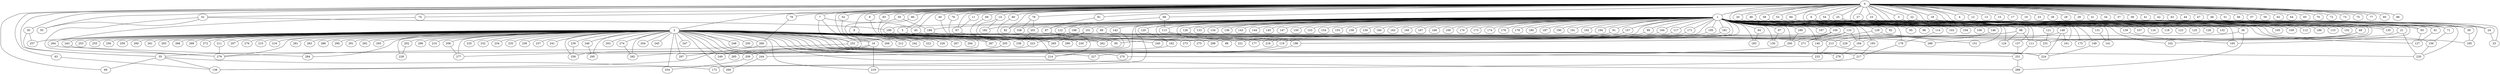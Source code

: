 
graph graphname {
    0 -- 1
0 -- 2
0 -- 3
0 -- 4
0 -- 5
0 -- 6
0 -- 7
0 -- 8
0 -- 9
0 -- 10
0 -- 11
0 -- 12
0 -- 13
0 -- 14
0 -- 15
0 -- 16
0 -- 17
0 -- 18
0 -- 19
0 -- 20
0 -- 21
0 -- 22
0 -- 23
0 -- 24
0 -- 25
0 -- 26
0 -- 27
0 -- 28
0 -- 29
0 -- 30
0 -- 31
0 -- 32
0 -- 33
0 -- 34
0 -- 35
0 -- 36
0 -- 37
0 -- 38
0 -- 39
0 -- 40
0 -- 41
0 -- 42
0 -- 43
0 -- 44
0 -- 45
0 -- 46
0 -- 47
0 -- 48
0 -- 49
0 -- 50
0 -- 51
0 -- 52
0 -- 53
0 -- 54
0 -- 55
0 -- 56
0 -- 57
0 -- 58
0 -- 59
0 -- 60
0 -- 61
0 -- 62
0 -- 63
0 -- 64
0 -- 65
0 -- 66
0 -- 67
0 -- 68
0 -- 69
0 -- 70
0 -- 71
0 -- 72
0 -- 73
0 -- 74
0 -- 75
0 -- 76
0 -- 77
0 -- 78
0 -- 79
0 -- 80
0 -- 81
0 -- 82
0 -- 83
0 -- 84
0 -- 85
0 -- 86
1 -- 87
1 -- 88
1 -- 89
1 -- 90
1 -- 91
1 -- 92
1 -- 93
1 -- 94
1 -- 95
1 -- 96
1 -- 97
1 -- 98
1 -- 99
1 -- 100
1 -- 101
1 -- 102
1 -- 103
1 -- 104
1 -- 105
1 -- 106
1 -- 107
1 -- 108
1 -- 109
1 -- 110
1 -- 111
1 -- 112
1 -- 113
1 -- 114
1 -- 115
1 -- 116
1 -- 117
1 -- 118
1 -- 119
1 -- 120
1 -- 121
1 -- 122
1 -- 123
1 -- 124
1 -- 125
1 -- 126
1 -- 127
1 -- 128
1 -- 129
1 -- 130
1 -- 131
1 -- 132
1 -- 133
1 -- 134
1 -- 135
1 -- 136
1 -- 137
1 -- 138
1 -- 139
1 -- 140
1 -- 141
1 -- 142
1 -- 143
1 -- 144
1 -- 145
1 -- 146
1 -- 147
1 -- 148
1 -- 149
1 -- 150
1 -- 151
1 -- 152
1 -- 153
1 -- 154
1 -- 155
1 -- 156
1 -- 157
1 -- 158
1 -- 159
1 -- 160
1 -- 161
1 -- 162
1 -- 163
1 -- 164
1 -- 165
1 -- 166
1 -- 167
1 -- 168
1 -- 169
1 -- 170
1 -- 171
1 -- 172
1 -- 173
1 -- 174
1 -- 175
1 -- 176
1 -- 177
1 -- 178
1 -- 179
1 -- 180
1 -- 181
1 -- 182
1 -- 183
1 -- 184
1 -- 185
1 -- 186
1 -- 187
1 -- 188
1 -- 189
1 -- 190
1 -- 191
1 -- 192
1 -- 193
1 -- 194
1 -- 195
1 -- 196
1 -- 197
1 -- 198
1 -- 199
1 -- 200
1 -- 201
1 -- 82
2 -- 202
2 -- 203
2 -- 204
2 -- 205
2 -- 206
2 -- 207
2 -- 208
2 -- 209
2 -- 210
2 -- 211
2 -- 212
2 -- 213
2 -- 214
2 -- 215
2 -- 216
2 -- 217
2 -- 218
2 -- 219
2 -- 220
2 -- 221
2 -- 222
2 -- 223
2 -- 224
2 -- 225
2 -- 226
2 -- 227
2 -- 228
2 -- 229
2 -- 230
2 -- 231
2 -- 232
2 -- 233
2 -- 234
2 -- 235
2 -- 236
2 -- 237
2 -- 238
2 -- 239
2 -- 240
2 -- 241
2 -- 242
2 -- 243
2 -- 244
2 -- 245
2 -- 246
2 -- 247
2 -- 248
2 -- 249
2 -- 250
2 -- 251
2 -- 252
2 -- 253
2 -- 254
2 -- 255
2 -- 256
2 -- 257
2 -- 258
2 -- 259
2 -- 260
2 -- 261
2 -- 262
2 -- 263
2 -- 264
2 -- 265
2 -- 266
2 -- 267
2 -- 268
2 -- 269
2 -- 270
2 -- 271
2 -- 272
2 -- 273
2 -- 274
2 -- 275
2 -- 276
2 -- 277
2 -- 278
2 -- 279
2 -- 280
2 -- 281
2 -- 282
2 -- 283
2 -- 284
2 -- 285
2 -- 286
2 -- 287
2 -- 288
2 -- 289
2 -- 290
2 -- 291
2 -- 292
2 -- 293
2 -- 294
2 -- 295
2 -- 296
2 -- 297
2 -- 298
2 -- 299
2 -- 90
2 -- 16
3 -- 220
5 -- 214
5 -- 287
6 -- 61
6 -- 49
7 -- 138
7 -- 252
7 -- 45
8 -- 222
8 -- 242
9 -- 226
10 -- 93
11 -- 67
14 -- 182
14 -- 214
16 -- 35
16 -- 209
16 -- 219
18 -- 185
18 -- 24
20 -- 105
21 -- 220
21 -- 231
22 -- 39
24 -- 33
25 -- 71
25 -- 135
27 -- 165
30 -- 257
30 -- 35
32 -- 55
32 -- 199
32 -- 279
35 -- 69
35 -- 172
35 -- 138
36 -- 184
36 -- 289
39 -- 185
40 -- 265
45 -- 88
46 -- 109
49 -- 288
49 -- 102
50 -- 188
50 -- 212
52 -- 206
53 -- 115
53 -- 186
54 -- 111
54 -- 61
54 -- 175
58 -- 112
60 -- 262
61 -- 127
63 -- 138
66 -- 230
67 -- 230
68 -- 122
68 -- 113
71 -- 156
74 -- 264
76 -- 265
78 -- 108
78 -- 201
79 -- 280
80 -- 294
81 -- 87
83 -- 267
84 -- 152
87 -- 119
87 -- 90
89 -- 282
91 -- 299
91 -- 230
93 -- 127
94 -- 183
97 -- 130
98 -- 124
98 -- 196
98 -- 111
99 -- 240
100 -- 271
100 -- 218
100 -- 200
101 -- 252
101 -- 265
110 -- 271
110 -- 184
110 -- 119
111 -- 251
113 -- 177
113 -- 175
114 -- 179
117 -- 275
119 -- 214
120 -- 162
121 -- 231
126 -- 196
129 -- 140
129 -- 151
131 -- 141
137 -- 251
139 -- 165
140 -- 233
142 -- 209
146 -- 213
148 -- 224
148 -- 229
148 -- 161
149 -- 224
156 -- 220
157 -- 262
162 -- 244
164 -- 273
171 -- 298
179 -- 217
181 -- 221
184 -- 278
188 -- 205
189 -- 200
193 -- 217
195 -- 221
196 -- 227
198 -- 223
199 -- 277
200 -- 270
201 -- 238
202 -- 228
205 -- 285
205 -- 249
208 -- 277
209 -- 254
211 -- 279
213 -- 224
213 -- 233
217 -- 219
223 -- 258
239 -- 258
243 -- 279
244 -- 269
246 -- 295
251 -- 289
252 -- 279
264 -- 284
274 -- 282
280 -- 297

}
